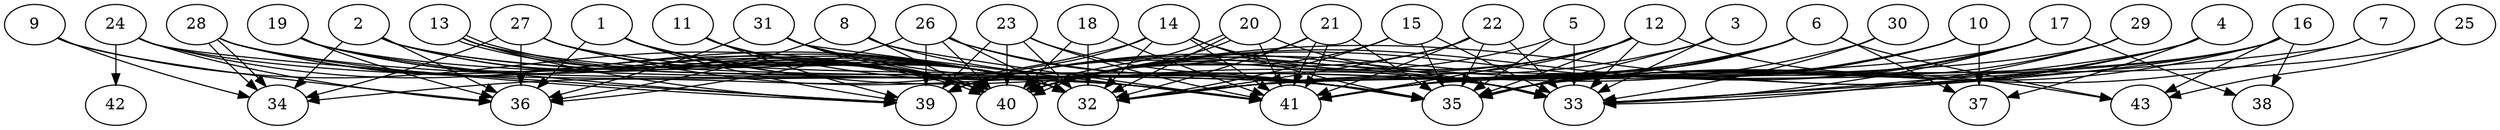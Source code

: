 // DAG (tier=3-complex, mode=compute, n=43, ccr=0.490, fat=0.857, density=0.789, regular=0.377, jump=0.272, mindata=1048576, maxdata=16777216)
// DAG automatically generated by daggen at Sun Aug 24 16:33:34 2025
// /home/ermia/Project/Environments/daggen/bin/daggen --dot --ccr 0.490 --fat 0.857 --regular 0.377 --density 0.789 --jump 0.272 --mindata 1048576 --maxdata 16777216 -n 43 
digraph G {
  1 [size="2520868831319091", alpha="0.12", expect_size="1260434415659545"]
  1 -> 32 [size ="59846351126528"]
  1 -> 33 [size ="59846351126528"]
  1 -> 36 [size ="59846351126528"]
  1 -> 39 [size ="59846351126528"]
  1 -> 40 [size ="59846351126528"]
  1 -> 41 [size ="59846351126528"]
  2 [size="87472888915644416", alpha="0.08", expect_size="43736444457822208"]
  2 -> 32 [size ="1473391961833472"]
  2 -> 33 [size ="1473391961833472"]
  2 -> 34 [size ="1473391961833472"]
  2 -> 36 [size ="1473391961833472"]
  2 -> 40 [size ="1473391961833472"]
  2 -> 41 [size ="1473391961833472"]
  3 [size="880555912101409280", alpha="0.17", expect_size="440277956050704640"]
  3 -> 33 [size ="1769060823990272"]
  3 -> 35 [size ="1769060823990272"]
  3 -> 39 [size ="1769060823990272"]
  4 [size="209499914764288000000", alpha="0.07", expect_size="104749957382144000000"]
  4 -> 33 [size ="282192773120000"]
  4 -> 35 [size ="282192773120000"]
  4 -> 37 [size ="282192773120000"]
  4 -> 40 [size ="282192773120000"]
  4 -> 41 [size ="282192773120000"]
  5 [size="106020462232183242752", alpha="0.10", expect_size="53010231116091621376"]
  5 -> 33 [size ="179204859625472"]
  5 -> 35 [size ="179204859625472"]
  5 -> 39 [size ="179204859625472"]
  6 [size="22501432547849797632", alpha="0.12", expect_size="11250716273924898816"]
  6 -> 32 [size ="63762220449792"]
  6 -> 35 [size ="63762220449792"]
  6 -> 37 [size ="63762220449792"]
  6 -> 39 [size ="63762220449792"]
  6 -> 40 [size ="63762220449792"]
  6 -> 41 [size ="63762220449792"]
  6 -> 43 [size ="63762220449792"]
  7 [size="126418991085160992", alpha="0.18", expect_size="63209495542580496"]
  7 -> 33 [size ="2201234501009408"]
  7 -> 35 [size ="2201234501009408"]
  8 [size="4691305950568102494208", alpha="0.02", expect_size="2345652975284051247104"]
  8 -> 35 [size ="2241915080671232"]
  8 -> 36 [size ="2241915080671232"]
  8 -> 40 [size ="2241915080671232"]
  8 -> 41 [size ="2241915080671232"]
  9 [size="90359599484217184", alpha="0.01", expect_size="45179799742108592"]
  9 -> 34 [size ="196183502880768"]
  9 -> 36 [size ="196183502880768"]
  9 -> 40 [size ="196183502880768"]
  10 [size="4202288226605985693696", alpha="0.17", expect_size="2101144113302992846848"]
  10 -> 35 [size ="2083277921845248"]
  10 -> 37 [size ="2083277921845248"]
  10 -> 40 [size ="2083277921845248"]
  10 -> 41 [size ="2083277921845248"]
  11 [size="16931255518641312", alpha="0.01", expect_size="8465627759320656"]
  11 -> 32 [size ="1316598602268672"]
  11 -> 35 [size ="1316598602268672"]
  11 -> 39 [size ="1316598602268672"]
  11 -> 40 [size ="1316598602268672"]
  12 [size="1270831770975148032", alpha="0.15", expect_size="635415885487574016"]
  12 -> 32 [size ="629399305060352"]
  12 -> 33 [size ="629399305060352"]
  12 -> 35 [size ="629399305060352"]
  12 -> 39 [size ="629399305060352"]
  12 -> 40 [size ="629399305060352"]
  12 -> 41 [size ="629399305060352"]
  12 -> 43 [size ="629399305060352"]
  13 [size="172765509936696262656", alpha="0.08", expect_size="86382754968348131328"]
  13 -> 32 [size ="248157850042368"]
  13 -> 35 [size ="248157850042368"]
  13 -> 39 [size ="248157850042368"]
  13 -> 40 [size ="248157850042368"]
  13 -> 40 [size ="248157850042368"]
  14 [size="2114311349230419050496", alpha="0.15", expect_size="1057155674615209525248"]
  14 -> 32 [size ="1317860014030848"]
  14 -> 33 [size ="1317860014030848"]
  14 -> 34 [size ="1317860014030848"]
  14 -> 35 [size ="1317860014030848"]
  14 -> 39 [size ="1317860014030848"]
  14 -> 41 [size ="1317860014030848"]
  15 [size="4415391285229036544", alpha="0.16", expect_size="2207695642614518272"]
  15 -> 32 [size ="1576297155264512"]
  15 -> 33 [size ="1576297155264512"]
  15 -> 35 [size ="1576297155264512"]
  15 -> 40 [size ="1576297155264512"]
  16 [size="41460414232508416", alpha="0.16", expect_size="20730207116254208"]
  16 -> 32 [size ="751186164580352"]
  16 -> 33 [size ="751186164580352"]
  16 -> 35 [size ="751186164580352"]
  16 -> 38 [size ="751186164580352"]
  16 -> 41 [size ="751186164580352"]
  16 -> 43 [size ="751186164580352"]
  17 [size="3351252715883783520256", alpha="0.17", expect_size="1675626357941891760128"]
  17 -> 32 [size ="1791546588397568"]
  17 -> 33 [size ="1791546588397568"]
  17 -> 35 [size ="1791546588397568"]
  17 -> 38 [size ="1791546588397568"]
  17 -> 40 [size ="1791546588397568"]
  17 -> 41 [size ="1791546588397568"]
  18 [size="244679145468029042688", alpha="0.02", expect_size="122339572734014521344"]
  18 -> 32 [size ="312959368691712"]
  18 -> 40 [size ="312959368691712"]
  18 -> 41 [size ="312959368691712"]
  19 [size="329785836931752394752", alpha="0.17", expect_size="164892918465876197376"]
  19 -> 32 [size ="381866288873472"]
  19 -> 36 [size ="381866288873472"]
  19 -> 39 [size ="381866288873472"]
  19 -> 40 [size ="381866288873472"]
  19 -> 41 [size ="381866288873472"]
  20 [size="675312168289200", alpha="0.06", expect_size="337656084144600"]
  20 -> 32 [size ="17881156812800"]
  20 -> 33 [size ="17881156812800"]
  20 -> 40 [size ="17881156812800"]
  20 -> 40 [size ="17881156812800"]
  20 -> 41 [size ="17881156812800"]
  21 [size="32909372803132412", alpha="0.05", expect_size="16454686401566206"]
  21 -> 32 [size ="602374833963008"]
  21 -> 35 [size ="602374833963008"]
  21 -> 40 [size ="602374833963008"]
  21 -> 41 [size ="602374833963008"]
  21 -> 41 [size ="602374833963008"]
  22 [size="65822336798141664", alpha="0.12", expect_size="32911168399070832"]
  22 -> 32 [size ="1404618722508800"]
  22 -> 33 [size ="1404618722508800"]
  22 -> 35 [size ="1404618722508800"]
  22 -> 40 [size ="1404618722508800"]
  22 -> 41 [size ="1404618722508800"]
  23 [size="1176042724578230796288", alpha="0.03", expect_size="588021362289115398144"]
  23 -> 32 [size ="891330402189312"]
  23 -> 35 [size ="891330402189312"]
  23 -> 39 [size ="891330402189312"]
  23 -> 40 [size ="891330402189312"]
  23 -> 41 [size ="891330402189312"]
  24 [size="15420976076110984", alpha="0.07", expect_size="7710488038055492"]
  24 -> 32 [size ="554733815201792"]
  24 -> 35 [size ="554733815201792"]
  24 -> 36 [size ="554733815201792"]
  24 -> 39 [size ="554733815201792"]
  24 -> 42 [size ="554733815201792"]
  25 [size="4451865752676335616000", alpha="0.06", expect_size="2225932876338167808000"]
  25 -> 35 [size ="2164967394508800"]
  25 -> 43 [size ="2164967394508800"]
  26 [size="2405386961263886", alpha="0.09", expect_size="1202693480631943"]
  26 -> 32 [size ="42241137573888"]
  26 -> 33 [size ="42241137573888"]
  26 -> 35 [size ="42241137573888"]
  26 -> 36 [size ="42241137573888"]
  26 -> 39 [size ="42241137573888"]
  26 -> 40 [size ="42241137573888"]
  27 [size="140846952512837648384", alpha="0.06", expect_size="70423476256418824192"]
  27 -> 32 [size ="216565010137088"]
  27 -> 33 [size ="216565010137088"]
  27 -> 34 [size ="216565010137088"]
  27 -> 35 [size ="216565010137088"]
  27 -> 36 [size ="216565010137088"]
  27 -> 40 [size ="216565010137088"]
  28 [size="81692053433380848", alpha="0.11", expect_size="40846026716690424"]
  28 -> 32 [size ="32654577631232"]
  28 -> 34 [size ="32654577631232"]
  28 -> 34 [size ="32654577631232"]
  28 -> 35 [size ="32654577631232"]
  28 -> 39 [size ="32654577631232"]
  28 -> 40 [size ="32654577631232"]
  29 [size="2168408453788205056000", alpha="0.11", expect_size="1084204226894102528000"]
  29 -> 32 [size ="1340244544716800"]
  29 -> 33 [size ="1340244544716800"]
  29 -> 35 [size ="1340244544716800"]
  30 [size="721109189962406", alpha="0.12", expect_size="360554594981203"]
  30 -> 32 [size ="14373720424448"]
  30 -> 33 [size ="14373720424448"]
  31 [size="330666439503142453248", alpha="0.17", expect_size="165333219751571226624"]
  31 -> 32 [size ="382545766121472"]
  31 -> 35 [size ="382545766121472"]
  31 -> 36 [size ="382545766121472"]
  31 -> 40 [size ="382545766121472"]
  31 -> 41 [size ="382545766121472"]
  32 [size="3651489964447684886528", alpha="0.18", expect_size="1825744982223842443264"]
  33 [size="921138079365472640", alpha="0.12", expect_size="460569039682736320"]
  34 [size="8119648595738603", alpha="0.10", expect_size="4059824297869301"]
  35 [size="2057497434414432", alpha="0.04", expect_size="1028748717207216"]
  36 [size="371417353778654848", alpha="0.01", expect_size="185708676889327424"]
  37 [size="2224668918763314432", alpha="0.15", expect_size="1112334459381657216"]
  38 [size="10571915560911322", alpha="0.13", expect_size="5285957780455661"]
  39 [size="162311002549693448192", alpha="0.04", expect_size="81155501274846724096"]
  40 [size="3839524657520150528", alpha="0.08", expect_size="1919762328760075264"]
  41 [size="19391458108757196", alpha="0.06", expect_size="9695729054378598"]
  42 [size="3284284332266806575104", alpha="0.00", expect_size="1642142166133403287552"]
  43 [size="504273182802321604608", alpha="0.15", expect_size="252136591401160802304"]
}